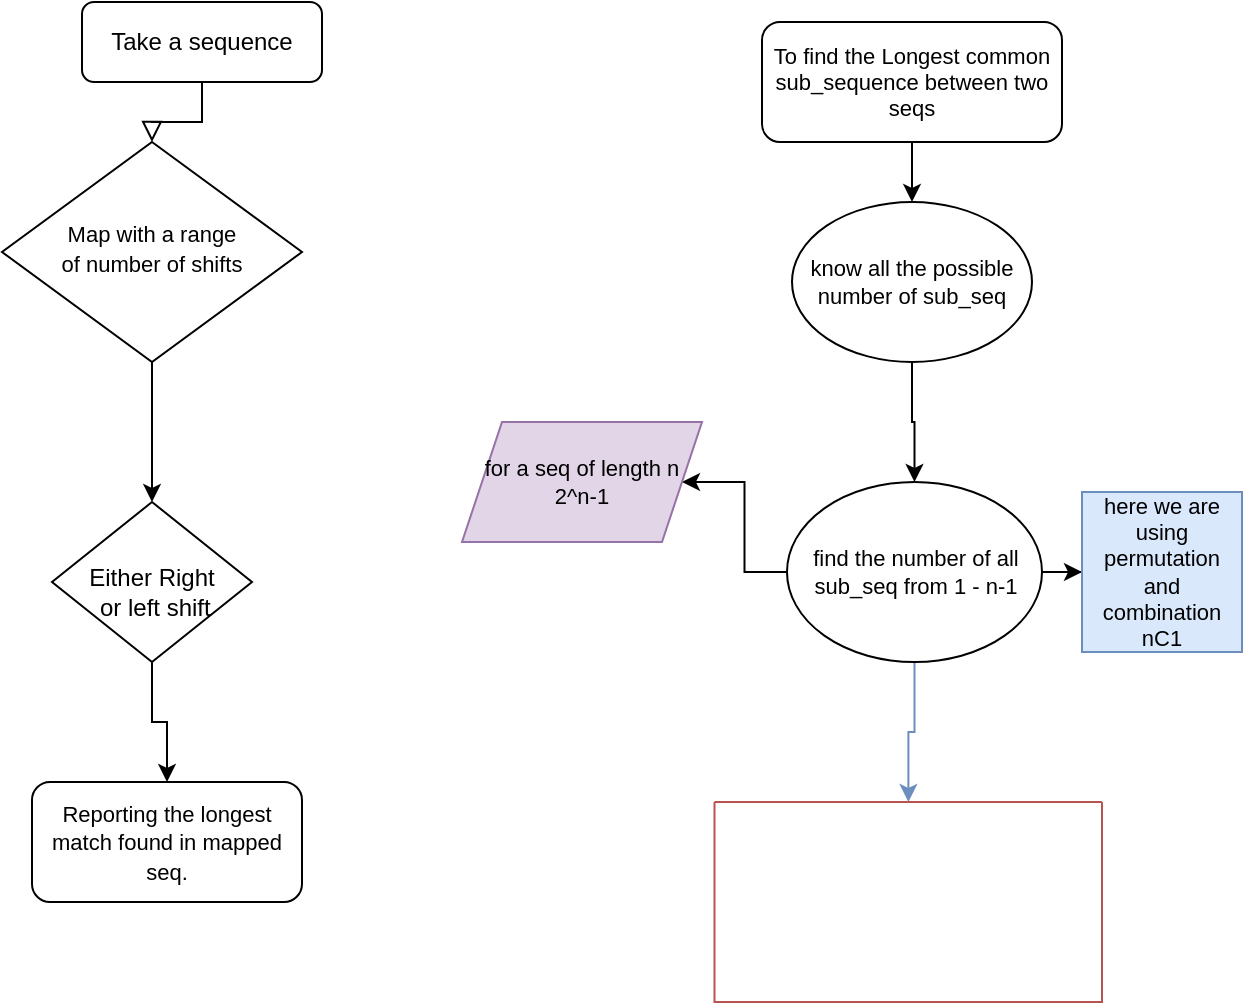 <mxfile version="20.8.20" type="github">
  <diagram id="C5RBs43oDa-KdzZeNtuy" name="Page-1">
    <mxGraphModel dx="1434" dy="795" grid="1" gridSize="10" guides="1" tooltips="1" connect="1" arrows="1" fold="1" page="1" pageScale="1" pageWidth="827" pageHeight="1169" math="0" shadow="0">
      <root>
        <mxCell id="WIyWlLk6GJQsqaUBKTNV-0" />
        <mxCell id="WIyWlLk6GJQsqaUBKTNV-1" parent="WIyWlLk6GJQsqaUBKTNV-0" />
        <mxCell id="WIyWlLk6GJQsqaUBKTNV-2" value="" style="rounded=0;html=1;jettySize=auto;orthogonalLoop=1;fontSize=11;endArrow=block;endFill=0;endSize=8;strokeWidth=1;shadow=0;labelBackgroundColor=none;edgeStyle=orthogonalEdgeStyle;" parent="WIyWlLk6GJQsqaUBKTNV-1" source="WIyWlLk6GJQsqaUBKTNV-3" target="WIyWlLk6GJQsqaUBKTNV-6" edge="1">
          <mxGeometry relative="1" as="geometry" />
        </mxCell>
        <mxCell id="WIyWlLk6GJQsqaUBKTNV-3" value="Take a sequence" style="rounded=1;whiteSpace=wrap;html=1;fontSize=12;glass=0;strokeWidth=1;shadow=0;" parent="WIyWlLk6GJQsqaUBKTNV-1" vertex="1">
          <mxGeometry x="160" y="80" width="120" height="40" as="geometry" />
        </mxCell>
        <mxCell id="BsWYODlbDIpVUfqNS4C2-0" style="edgeStyle=orthogonalEdgeStyle;rounded=0;orthogonalLoop=1;jettySize=auto;html=1;fontSize=11;" parent="WIyWlLk6GJQsqaUBKTNV-1" source="WIyWlLk6GJQsqaUBKTNV-6" target="WIyWlLk6GJQsqaUBKTNV-10" edge="1">
          <mxGeometry relative="1" as="geometry" />
        </mxCell>
        <mxCell id="WIyWlLk6GJQsqaUBKTNV-6" value="&lt;div&gt;&lt;font style=&quot;font-size: 11px;&quot;&gt;Map with a range &lt;br&gt;&lt;/font&gt;&lt;/div&gt;&lt;div&gt;&lt;font style=&quot;font-size: 11px;&quot;&gt;of number of shifts&lt;/font&gt;&lt;/div&gt;" style="rhombus;whiteSpace=wrap;html=1;shadow=0;fontFamily=Helvetica;fontSize=12;align=center;strokeWidth=1;spacing=6;spacingTop=-4;" parent="WIyWlLk6GJQsqaUBKTNV-1" vertex="1">
          <mxGeometry x="120" y="150" width="150" height="110" as="geometry" />
        </mxCell>
        <mxCell id="BsWYODlbDIpVUfqNS4C2-1" style="edgeStyle=orthogonalEdgeStyle;rounded=0;orthogonalLoop=1;jettySize=auto;html=1;entryX=0.5;entryY=0;entryDx=0;entryDy=0;fontSize=11;" parent="WIyWlLk6GJQsqaUBKTNV-1" source="WIyWlLk6GJQsqaUBKTNV-10" target="WIyWlLk6GJQsqaUBKTNV-11" edge="1">
          <mxGeometry relative="1" as="geometry" />
        </mxCell>
        <mxCell id="WIyWlLk6GJQsqaUBKTNV-10" value="&lt;div&gt;&lt;br&gt;&lt;/div&gt;&lt;div&gt;Either Right&lt;/div&gt;&lt;div&gt;&amp;nbsp;or left shift&lt;/div&gt;" style="rhombus;whiteSpace=wrap;html=1;shadow=0;fontFamily=Helvetica;fontSize=12;align=center;strokeWidth=1;spacing=6;spacingTop=-4;" parent="WIyWlLk6GJQsqaUBKTNV-1" vertex="1">
          <mxGeometry x="145" y="330" width="100" height="80" as="geometry" />
        </mxCell>
        <mxCell id="WIyWlLk6GJQsqaUBKTNV-11" value="&lt;div&gt;&lt;font style=&quot;font-size: 11px;&quot;&gt;Reporting the longest&lt;/font&gt;&lt;/div&gt;&lt;div&gt;&lt;font style=&quot;font-size: 11px;&quot;&gt;match found in mapped seq.&lt;br&gt;&lt;/font&gt;&lt;/div&gt;" style="rounded=1;whiteSpace=wrap;html=1;fontSize=12;glass=0;strokeWidth=1;shadow=0;" parent="WIyWlLk6GJQsqaUBKTNV-1" vertex="1">
          <mxGeometry x="135" y="470" width="135" height="60" as="geometry" />
        </mxCell>
        <mxCell id="BsWYODlbDIpVUfqNS4C2-4" style="edgeStyle=orthogonalEdgeStyle;rounded=0;orthogonalLoop=1;jettySize=auto;html=1;fontSize=11;" parent="WIyWlLk6GJQsqaUBKTNV-1" source="BsWYODlbDIpVUfqNS4C2-3" target="BsWYODlbDIpVUfqNS4C2-5" edge="1">
          <mxGeometry relative="1" as="geometry">
            <mxPoint x="575" y="220" as="targetPoint" />
          </mxGeometry>
        </mxCell>
        <mxCell id="BsWYODlbDIpVUfqNS4C2-3" value="To find the Longest common sub_sequence between two seqs" style="rounded=1;whiteSpace=wrap;html=1;fontSize=11;" parent="WIyWlLk6GJQsqaUBKTNV-1" vertex="1">
          <mxGeometry x="500" y="90" width="150" height="60" as="geometry" />
        </mxCell>
        <mxCell id="BsWYODlbDIpVUfqNS4C2-6" style="edgeStyle=orthogonalEdgeStyle;rounded=0;orthogonalLoop=1;jettySize=auto;html=1;fontSize=11;" parent="WIyWlLk6GJQsqaUBKTNV-1" source="BsWYODlbDIpVUfqNS4C2-5" target="BsWYODlbDIpVUfqNS4C2-7" edge="1">
          <mxGeometry relative="1" as="geometry">
            <mxPoint x="575" y="320" as="targetPoint" />
          </mxGeometry>
        </mxCell>
        <mxCell id="BsWYODlbDIpVUfqNS4C2-5" value="know all the possible number of sub_seq " style="ellipse;whiteSpace=wrap;html=1;fontSize=11;" parent="WIyWlLk6GJQsqaUBKTNV-1" vertex="1">
          <mxGeometry x="515" y="180" width="120" height="80" as="geometry" />
        </mxCell>
        <mxCell id="BsWYODlbDIpVUfqNS4C2-9" style="edgeStyle=orthogonalEdgeStyle;rounded=0;orthogonalLoop=1;jettySize=auto;html=1;fontSize=11;" parent="WIyWlLk6GJQsqaUBKTNV-1" source="BsWYODlbDIpVUfqNS4C2-7" target="BsWYODlbDIpVUfqNS4C2-10" edge="1">
          <mxGeometry relative="1" as="geometry">
            <mxPoint x="700" y="365" as="targetPoint" />
          </mxGeometry>
        </mxCell>
        <mxCell id="BsWYODlbDIpVUfqNS4C2-11" style="edgeStyle=orthogonalEdgeStyle;rounded=0;orthogonalLoop=1;jettySize=auto;html=1;fontSize=11;" parent="WIyWlLk6GJQsqaUBKTNV-1" source="BsWYODlbDIpVUfqNS4C2-7" target="BsWYODlbDIpVUfqNS4C2-12" edge="1">
          <mxGeometry relative="1" as="geometry">
            <mxPoint x="410" y="320" as="targetPoint" />
          </mxGeometry>
        </mxCell>
        <mxCell id="zvJP3QRxt8Yk5qynwfEY-2" style="edgeStyle=orthogonalEdgeStyle;rounded=0;orthogonalLoop=1;jettySize=auto;html=1;fillColor=#dae8fc;strokeColor=#6c8ebf;" edge="1" parent="WIyWlLk6GJQsqaUBKTNV-1" source="BsWYODlbDIpVUfqNS4C2-7" target="zvJP3QRxt8Yk5qynwfEY-3">
          <mxGeometry relative="1" as="geometry">
            <mxPoint x="576.25" y="480" as="targetPoint" />
          </mxGeometry>
        </mxCell>
        <mxCell id="BsWYODlbDIpVUfqNS4C2-7" value="&lt;div&gt;find the number of all sub_seq from 1 - n-1&lt;/div&gt;" style="ellipse;whiteSpace=wrap;html=1;fontSize=11;" parent="WIyWlLk6GJQsqaUBKTNV-1" vertex="1">
          <mxGeometry x="512.5" y="320" width="127.5" height="90" as="geometry" />
        </mxCell>
        <mxCell id="BsWYODlbDIpVUfqNS4C2-10" value="&lt;div&gt;here we are using permutation and combination&lt;/div&gt;&lt;div&gt;nC1&lt;br&gt;&lt;/div&gt;" style="whiteSpace=wrap;html=1;aspect=fixed;fontSize=11;fillColor=#dae8fc;strokeColor=#6c8ebf;" parent="WIyWlLk6GJQsqaUBKTNV-1" vertex="1">
          <mxGeometry x="660" y="325" width="80" height="80" as="geometry" />
        </mxCell>
        <mxCell id="BsWYODlbDIpVUfqNS4C2-12" value="&lt;div&gt;for a seq of length n &lt;br&gt;&lt;/div&gt;&lt;div&gt;2^n-1&lt;br&gt;&lt;/div&gt;" style="shape=parallelogram;perimeter=parallelogramPerimeter;whiteSpace=wrap;html=1;fixedSize=1;fontSize=11;fillColor=#e1d5e7;strokeColor=#9673a6;" parent="WIyWlLk6GJQsqaUBKTNV-1" vertex="1">
          <mxGeometry x="350" y="290" width="120" height="60" as="geometry" />
        </mxCell>
        <mxCell id="zvJP3QRxt8Yk5qynwfEY-3" value="" style="swimlane;startSize=0;fillColor=#f8cecc;strokeColor=#b85450;" vertex="1" parent="WIyWlLk6GJQsqaUBKTNV-1">
          <mxGeometry x="476.25" y="480" width="193.75" height="100" as="geometry" />
        </mxCell>
      </root>
    </mxGraphModel>
  </diagram>
</mxfile>
